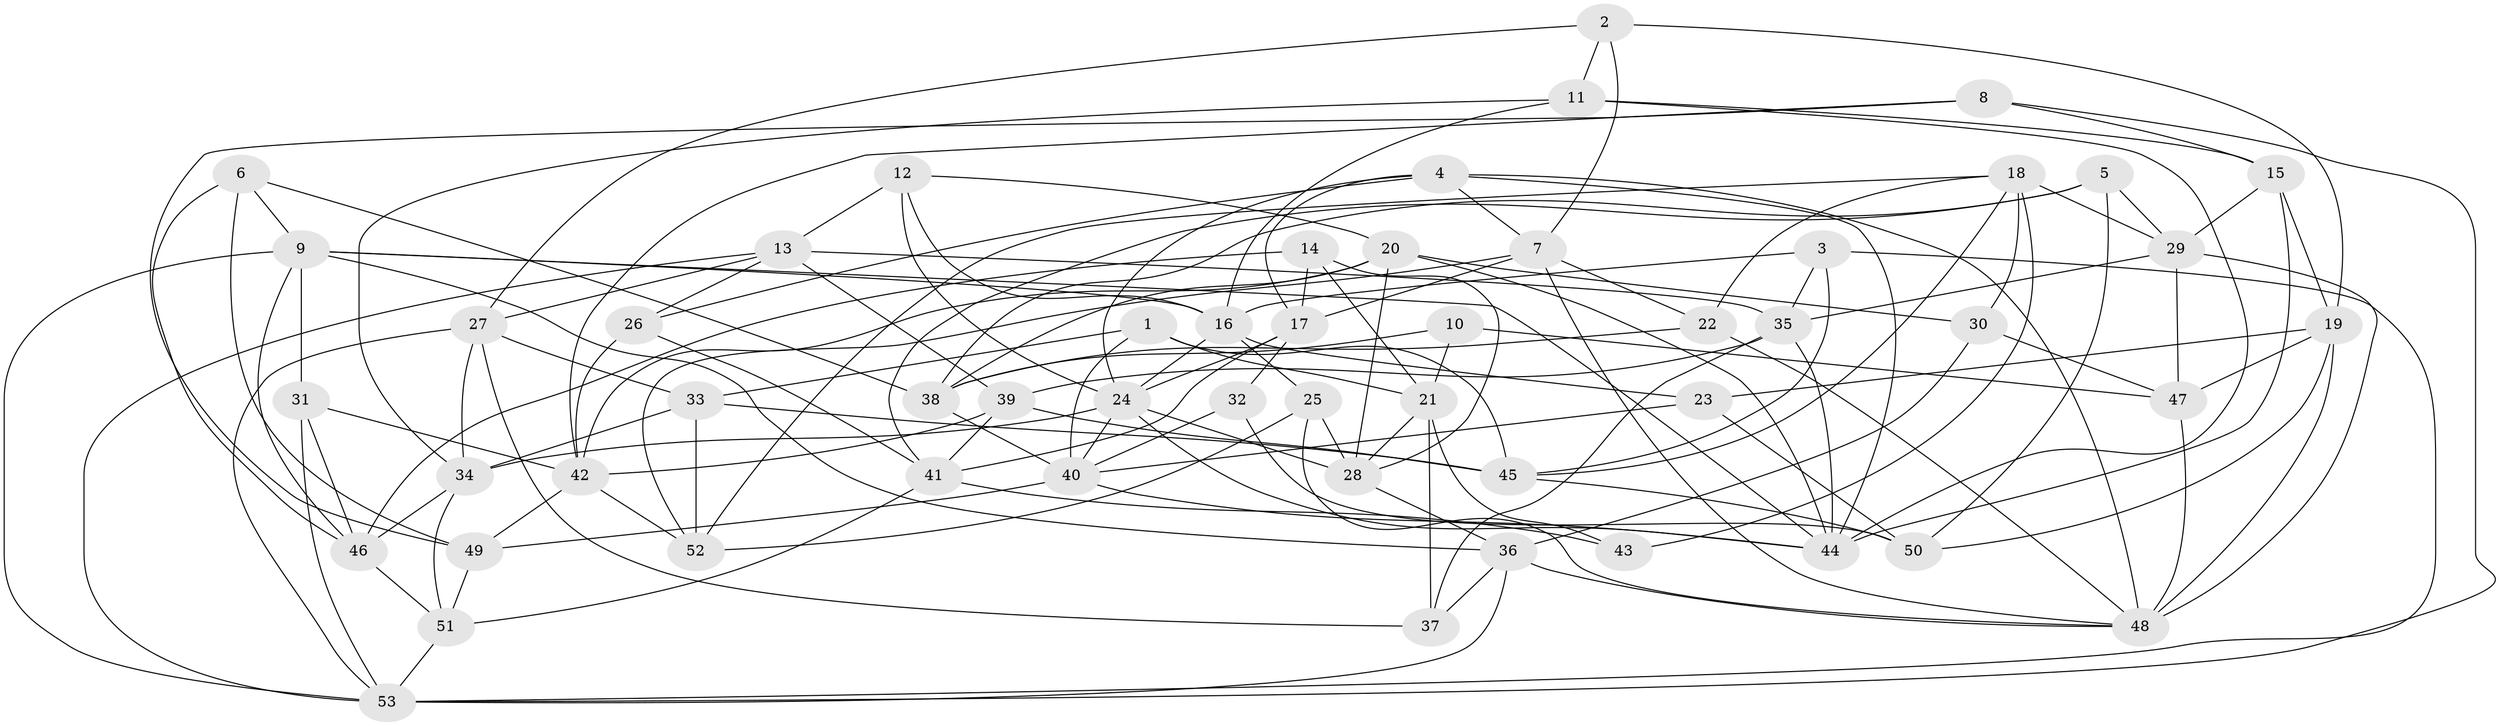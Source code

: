 // original degree distribution, {4: 1.0}
// Generated by graph-tools (version 1.1) at 2025/02/03/09/25 03:02:54]
// undirected, 53 vertices, 141 edges
graph export_dot {
graph [start="1"]
  node [color=gray90,style=filled];
  1;
  2;
  3;
  4;
  5;
  6;
  7;
  8;
  9;
  10;
  11;
  12;
  13;
  14;
  15;
  16;
  17;
  18;
  19;
  20;
  21;
  22;
  23;
  24;
  25;
  26;
  27;
  28;
  29;
  30;
  31;
  32;
  33;
  34;
  35;
  36;
  37;
  38;
  39;
  40;
  41;
  42;
  43;
  44;
  45;
  46;
  47;
  48;
  49;
  50;
  51;
  52;
  53;
  1 -- 21 [weight=1.0];
  1 -- 33 [weight=1.0];
  1 -- 40 [weight=1.0];
  1 -- 45 [weight=1.0];
  2 -- 7 [weight=1.0];
  2 -- 11 [weight=1.0];
  2 -- 19 [weight=1.0];
  2 -- 27 [weight=1.0];
  3 -- 16 [weight=1.0];
  3 -- 35 [weight=1.0];
  3 -- 45 [weight=1.0];
  3 -- 53 [weight=1.0];
  4 -- 7 [weight=1.0];
  4 -- 17 [weight=1.0];
  4 -- 24 [weight=1.0];
  4 -- 26 [weight=1.0];
  4 -- 44 [weight=1.0];
  4 -- 48 [weight=1.0];
  5 -- 29 [weight=1.0];
  5 -- 38 [weight=1.0];
  5 -- 41 [weight=1.0];
  5 -- 50 [weight=1.0];
  6 -- 9 [weight=1.0];
  6 -- 38 [weight=1.0];
  6 -- 46 [weight=1.0];
  6 -- 49 [weight=1.0];
  7 -- 17 [weight=1.0];
  7 -- 22 [weight=1.0];
  7 -- 48 [weight=1.0];
  7 -- 52 [weight=1.0];
  8 -- 15 [weight=1.0];
  8 -- 42 [weight=1.0];
  8 -- 49 [weight=1.0];
  8 -- 53 [weight=1.0];
  9 -- 16 [weight=2.0];
  9 -- 31 [weight=1.0];
  9 -- 36 [weight=1.0];
  9 -- 44 [weight=1.0];
  9 -- 46 [weight=1.0];
  9 -- 53 [weight=1.0];
  10 -- 21 [weight=1.0];
  10 -- 38 [weight=1.0];
  10 -- 47 [weight=2.0];
  11 -- 15 [weight=2.0];
  11 -- 16 [weight=1.0];
  11 -- 34 [weight=1.0];
  11 -- 44 [weight=1.0];
  12 -- 13 [weight=1.0];
  12 -- 16 [weight=1.0];
  12 -- 20 [weight=1.0];
  12 -- 24 [weight=1.0];
  13 -- 26 [weight=1.0];
  13 -- 27 [weight=1.0];
  13 -- 35 [weight=1.0];
  13 -- 39 [weight=1.0];
  13 -- 53 [weight=1.0];
  14 -- 17 [weight=1.0];
  14 -- 21 [weight=1.0];
  14 -- 28 [weight=1.0];
  14 -- 46 [weight=1.0];
  15 -- 19 [weight=1.0];
  15 -- 29 [weight=1.0];
  15 -- 44 [weight=1.0];
  16 -- 23 [weight=1.0];
  16 -- 24 [weight=1.0];
  16 -- 25 [weight=1.0];
  17 -- 24 [weight=1.0];
  17 -- 32 [weight=1.0];
  17 -- 41 [weight=1.0];
  18 -- 22 [weight=1.0];
  18 -- 29 [weight=1.0];
  18 -- 30 [weight=1.0];
  18 -- 43 [weight=1.0];
  18 -- 45 [weight=1.0];
  18 -- 52 [weight=1.0];
  19 -- 23 [weight=1.0];
  19 -- 47 [weight=1.0];
  19 -- 48 [weight=1.0];
  19 -- 50 [weight=1.0];
  20 -- 28 [weight=1.0];
  20 -- 30 [weight=1.0];
  20 -- 38 [weight=1.0];
  20 -- 42 [weight=1.0];
  20 -- 44 [weight=1.0];
  21 -- 28 [weight=1.0];
  21 -- 37 [weight=1.0];
  21 -- 43 [weight=1.0];
  22 -- 38 [weight=1.0];
  22 -- 48 [weight=1.0];
  23 -- 40 [weight=1.0];
  23 -- 50 [weight=1.0];
  24 -- 28 [weight=1.0];
  24 -- 34 [weight=1.0];
  24 -- 40 [weight=1.0];
  24 -- 44 [weight=1.0];
  25 -- 28 [weight=1.0];
  25 -- 48 [weight=1.0];
  25 -- 52 [weight=1.0];
  26 -- 41 [weight=1.0];
  26 -- 42 [weight=1.0];
  27 -- 33 [weight=1.0];
  27 -- 34 [weight=1.0];
  27 -- 37 [weight=1.0];
  27 -- 53 [weight=1.0];
  28 -- 36 [weight=1.0];
  29 -- 35 [weight=1.0];
  29 -- 47 [weight=1.0];
  29 -- 48 [weight=1.0];
  30 -- 36 [weight=1.0];
  30 -- 47 [weight=1.0];
  31 -- 42 [weight=1.0];
  31 -- 46 [weight=1.0];
  31 -- 53 [weight=1.0];
  32 -- 40 [weight=1.0];
  32 -- 50 [weight=2.0];
  33 -- 34 [weight=1.0];
  33 -- 45 [weight=1.0];
  33 -- 52 [weight=2.0];
  34 -- 46 [weight=1.0];
  34 -- 51 [weight=1.0];
  35 -- 37 [weight=1.0];
  35 -- 39 [weight=1.0];
  35 -- 44 [weight=1.0];
  36 -- 37 [weight=1.0];
  36 -- 48 [weight=1.0];
  36 -- 53 [weight=1.0];
  38 -- 40 [weight=1.0];
  39 -- 41 [weight=1.0];
  39 -- 42 [weight=2.0];
  39 -- 45 [weight=1.0];
  40 -- 44 [weight=1.0];
  40 -- 49 [weight=2.0];
  41 -- 43 [weight=2.0];
  41 -- 51 [weight=2.0];
  42 -- 49 [weight=1.0];
  42 -- 52 [weight=1.0];
  45 -- 50 [weight=1.0];
  46 -- 51 [weight=1.0];
  47 -- 48 [weight=1.0];
  49 -- 51 [weight=1.0];
  51 -- 53 [weight=1.0];
}
